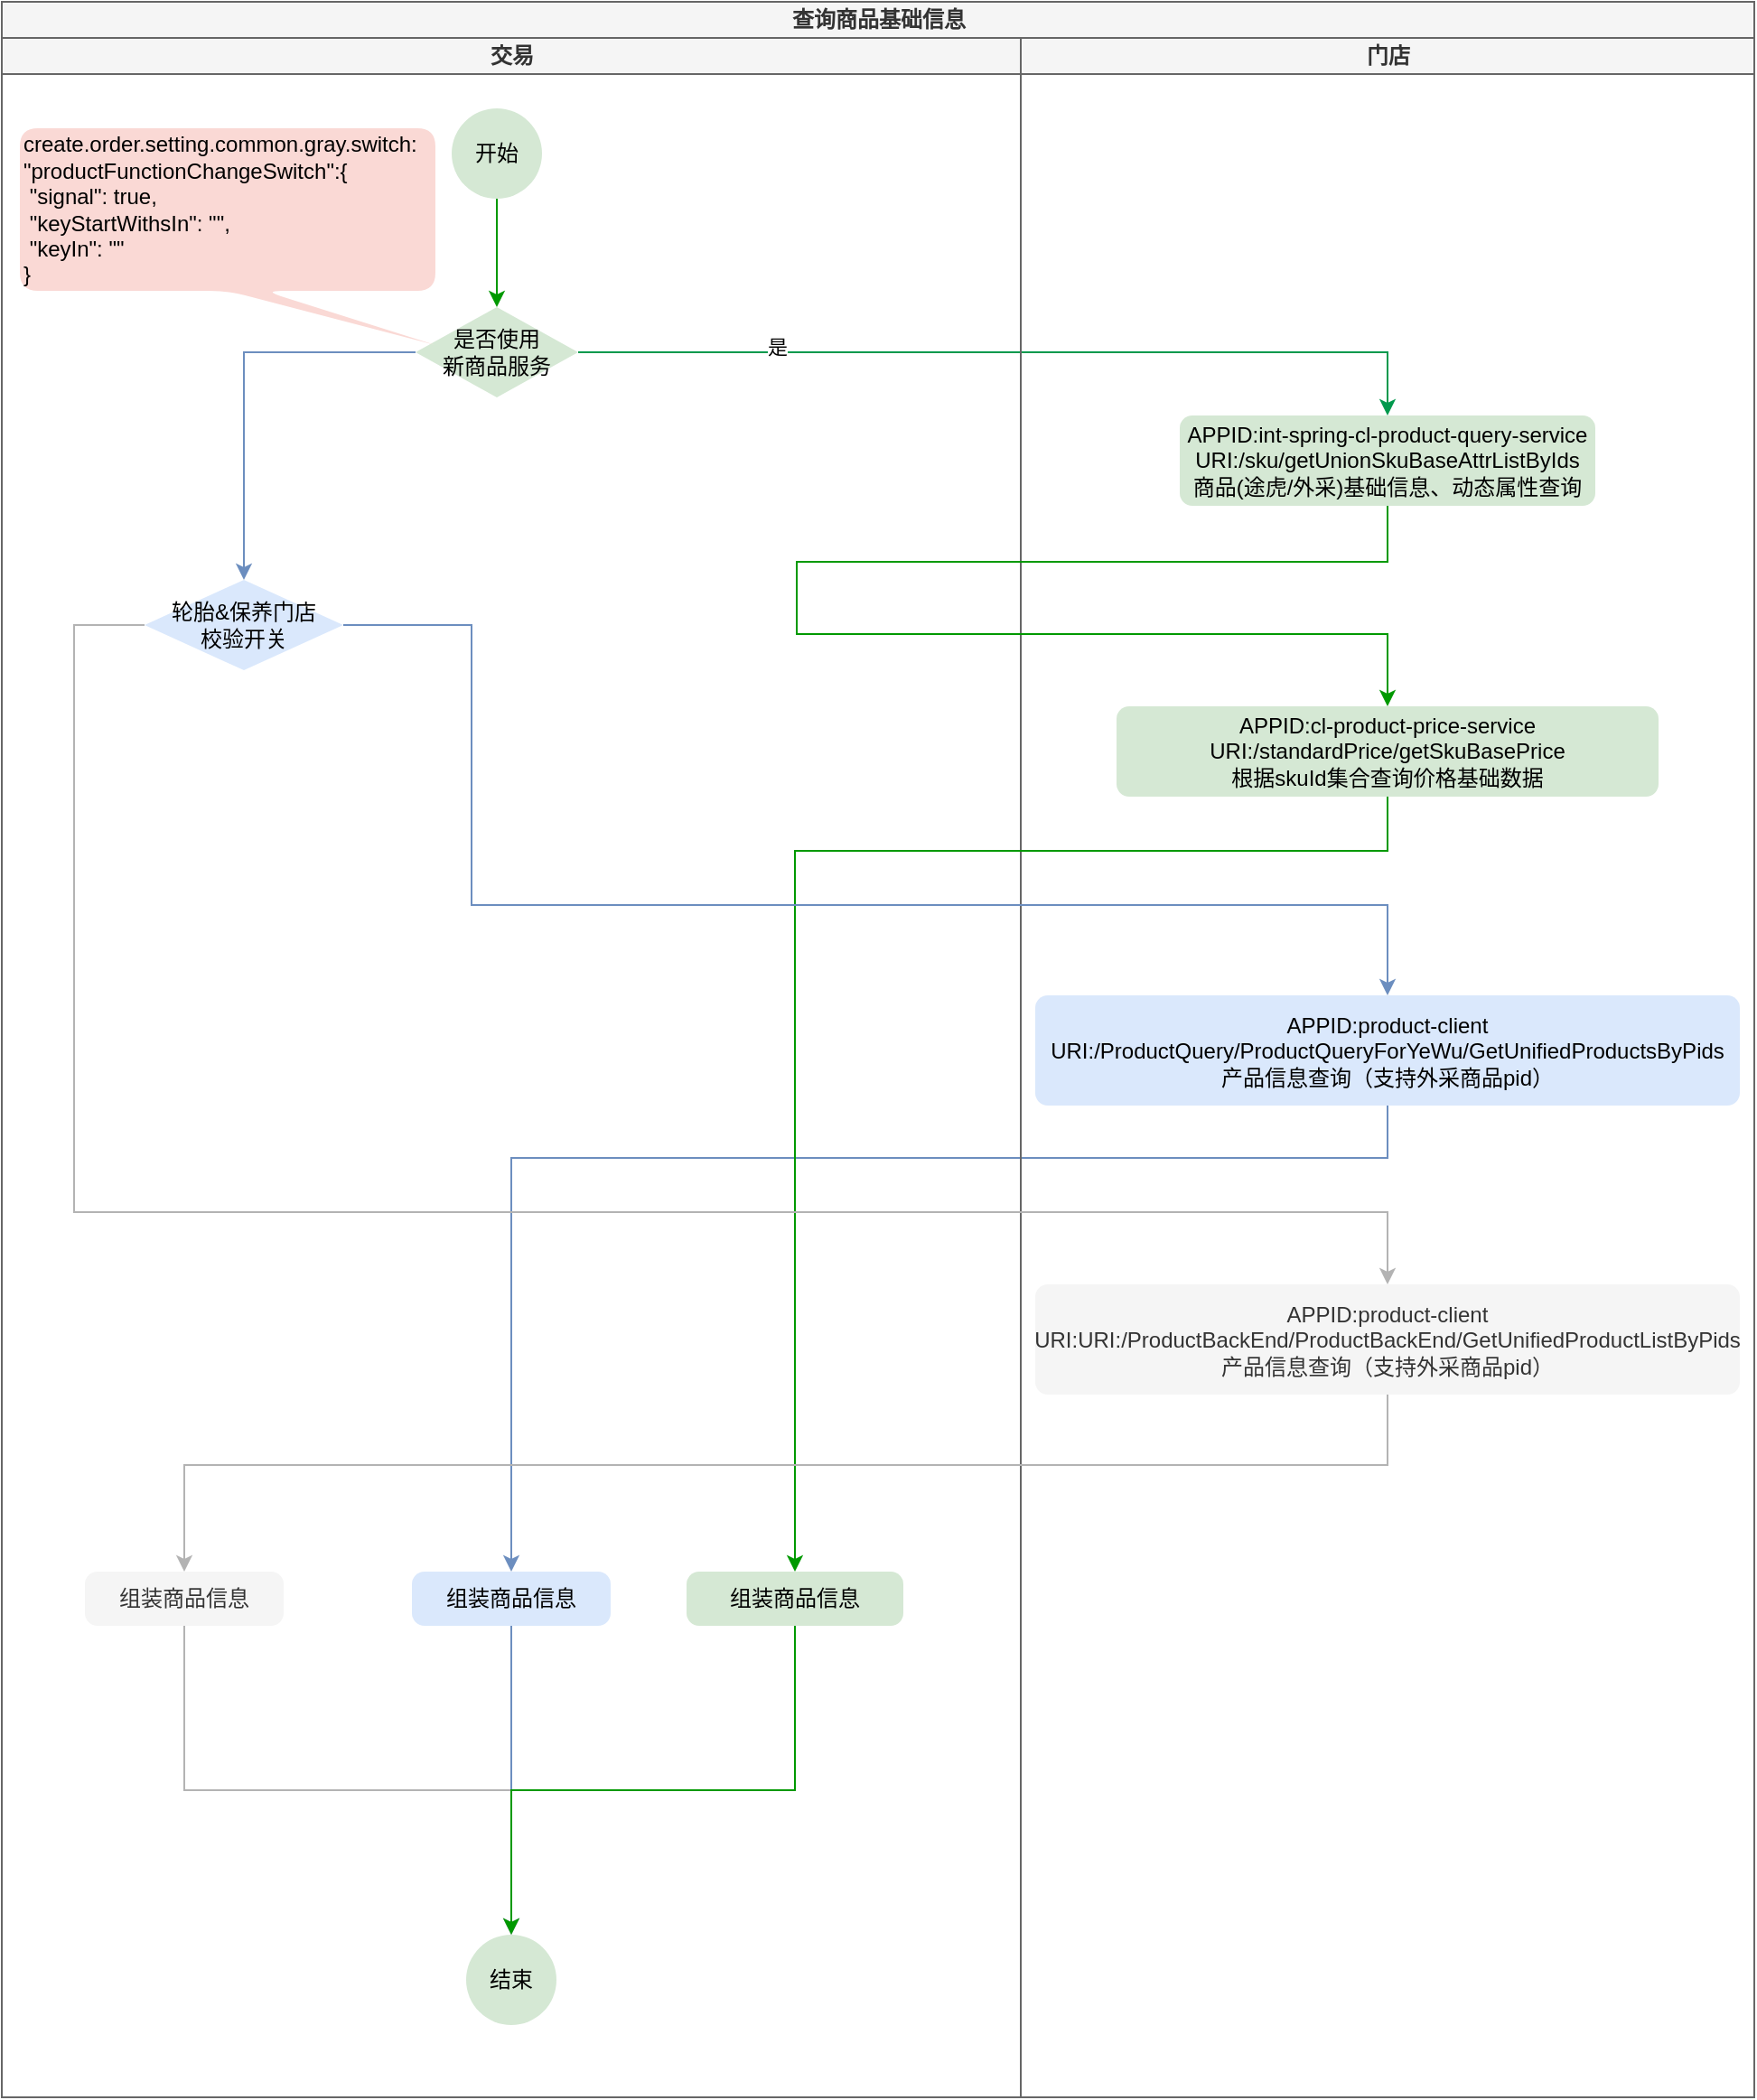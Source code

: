 <mxfile version="21.1.2" type="github">
  <diagram name="第 1 页" id="fzuB67d-d_6YTExcCb_5">
    <mxGraphModel dx="1434" dy="708" grid="1" gridSize="10" guides="1" tooltips="1" connect="1" arrows="1" fold="1" page="1" pageScale="1" pageWidth="827" pageHeight="1169" math="0" shadow="0">
      <root>
        <mxCell id="0" />
        <mxCell id="1" parent="0" />
        <mxCell id="9rEu4_szmAO7tUaO-d16-1" value="查询商品基础信息" style="swimlane;childLayout=stackLayout;resizeParent=1;resizeParentMax=0;startSize=20;html=1;strokeColor=#666666;fillColor=#f5f5f5;fontColor=#333333;" vertex="1" parent="1">
          <mxGeometry x="190" y="570" width="970" height="1160" as="geometry" />
        </mxCell>
        <mxCell id="9rEu4_szmAO7tUaO-d16-2" style="edgeStyle=orthogonalEdgeStyle;rounded=0;orthogonalLoop=1;jettySize=auto;html=1;exitX=1;exitY=0.5;exitDx=0;exitDy=0;exitPerimeter=0;strokeColor=#00994D;" edge="1" parent="9rEu4_szmAO7tUaO-d16-1" source="9rEu4_szmAO7tUaO-d16-16" target="9rEu4_szmAO7tUaO-d16-43">
          <mxGeometry relative="1" as="geometry" />
        </mxCell>
        <mxCell id="9rEu4_szmAO7tUaO-d16-3" value="是" style="edgeLabel;html=1;align=center;verticalAlign=middle;resizable=0;points=[];" vertex="1" connectable="0" parent="9rEu4_szmAO7tUaO-d16-2">
          <mxGeometry x="-0.545" y="3" relative="1" as="geometry">
            <mxPoint as="offset" />
          </mxGeometry>
        </mxCell>
        <mxCell id="9rEu4_szmAO7tUaO-d16-5" style="edgeStyle=orthogonalEdgeStyle;rounded=0;orthogonalLoop=1;jettySize=auto;html=1;exitX=0.5;exitY=1;exitDx=0;exitDy=0;strokeColor=#6C8EBF;entryX=0.5;entryY=0;entryDx=0;entryDy=0;" edge="1" parent="9rEu4_szmAO7tUaO-d16-1" source="9rEu4_szmAO7tUaO-d16-44" target="9rEu4_szmAO7tUaO-d16-18">
          <mxGeometry relative="1" as="geometry">
            <mxPoint x="80" y="730" as="targetPoint" />
            <Array as="points">
              <mxPoint x="767" y="640" />
              <mxPoint x="282" y="640" />
            </Array>
          </mxGeometry>
        </mxCell>
        <mxCell id="9rEu4_szmAO7tUaO-d16-13" value="交易" style="swimlane;startSize=20;html=1;fillColor=#f5f5f5;fontColor=#333333;strokeColor=#666666;" vertex="1" parent="9rEu4_szmAO7tUaO-d16-1">
          <mxGeometry y="20" width="564" height="1140" as="geometry" />
        </mxCell>
        <mxCell id="9rEu4_szmAO7tUaO-d16-15" value="开始" style="strokeWidth=1;html=1;shape=mxgraph.flowchart.start_2;whiteSpace=wrap;fillColor=#d5e8d4;strokeColor=none;" vertex="1" parent="9rEu4_szmAO7tUaO-d16-13">
          <mxGeometry x="249" y="39" width="50" height="50" as="geometry" />
        </mxCell>
        <mxCell id="9rEu4_szmAO7tUaO-d16-56" style="edgeStyle=orthogonalEdgeStyle;rounded=0;orthogonalLoop=1;jettySize=auto;html=1;exitX=0;exitY=0.5;exitDx=0;exitDy=0;exitPerimeter=0;strokeColor=#6C8EBF;" edge="1" parent="9rEu4_szmAO7tUaO-d16-13" source="9rEu4_szmAO7tUaO-d16-16" target="9rEu4_szmAO7tUaO-d16-55">
          <mxGeometry relative="1" as="geometry" />
        </mxCell>
        <mxCell id="9rEu4_szmAO7tUaO-d16-16" value="是否使用&lt;br&gt;新商品服务" style="strokeWidth=1;html=1;shape=mxgraph.flowchart.decision;whiteSpace=wrap;fillColor=#d5e8d4;strokeColor=none;" vertex="1" parent="9rEu4_szmAO7tUaO-d16-13">
          <mxGeometry x="229" y="149" width="90" height="50" as="geometry" />
        </mxCell>
        <mxCell id="9rEu4_szmAO7tUaO-d16-17" value="组装商品信息" style="rounded=1;whiteSpace=wrap;html=1;absoluteArcSize=1;arcSize=14;strokeWidth=1;align=center;strokeColor=none;fillColor=#d5e8d4;" vertex="1" parent="9rEu4_szmAO7tUaO-d16-13">
          <mxGeometry x="379" y="849" width="120" height="30" as="geometry" />
        </mxCell>
        <mxCell id="9rEu4_szmAO7tUaO-d16-104" style="edgeStyle=orthogonalEdgeStyle;rounded=0;orthogonalLoop=1;jettySize=auto;html=1;entryX=0.5;entryY=0;entryDx=0;entryDy=0;entryPerimeter=0;strokeColor=#6C8EBF;" edge="1" parent="9rEu4_szmAO7tUaO-d16-13" source="9rEu4_szmAO7tUaO-d16-18" target="9rEu4_szmAO7tUaO-d16-98">
          <mxGeometry relative="1" as="geometry" />
        </mxCell>
        <mxCell id="9rEu4_szmAO7tUaO-d16-18" value="组装商品信息" style="rounded=1;whiteSpace=wrap;html=1;absoluteArcSize=1;arcSize=14;strokeWidth=1;align=center;strokeColor=none;fillColor=#dae8fc;" vertex="1" parent="9rEu4_szmAO7tUaO-d16-13">
          <mxGeometry x="227" y="849" width="110" height="30" as="geometry" />
        </mxCell>
        <mxCell id="9rEu4_szmAO7tUaO-d16-37" style="edgeStyle=orthogonalEdgeStyle;rounded=0;orthogonalLoop=1;jettySize=auto;html=1;entryX=0.5;entryY=0;entryDx=0;entryDy=0;entryPerimeter=0;strokeColor=#009900;exitX=0.5;exitY=1;exitDx=0;exitDy=0;exitPerimeter=0;" edge="1" parent="9rEu4_szmAO7tUaO-d16-13" source="9rEu4_szmAO7tUaO-d16-15" target="9rEu4_szmAO7tUaO-d16-16">
          <mxGeometry relative="1" as="geometry">
            <mxPoint x="274" y="250" as="sourcePoint" />
          </mxGeometry>
        </mxCell>
        <mxCell id="9rEu4_szmAO7tUaO-d16-55" value="轮胎&amp;amp;保养门店&lt;br&gt;校验开关" style="strokeWidth=1;html=1;shape=mxgraph.flowchart.decision;whiteSpace=wrap;fillColor=#dae8fc;strokeColor=none;" vertex="1" parent="9rEu4_szmAO7tUaO-d16-13">
          <mxGeometry x="79" y="300" width="110" height="50" as="geometry" />
        </mxCell>
        <mxCell id="9rEu4_szmAO7tUaO-d16-103" style="edgeStyle=orthogonalEdgeStyle;rounded=0;orthogonalLoop=1;jettySize=auto;html=1;entryX=0.5;entryY=0;entryDx=0;entryDy=0;entryPerimeter=0;strokeColor=#B3B3B3;" edge="1" parent="9rEu4_szmAO7tUaO-d16-13" source="9rEu4_szmAO7tUaO-d16-97" target="9rEu4_szmAO7tUaO-d16-98">
          <mxGeometry relative="1" as="geometry">
            <mxPoint x="240" y="1010" as="targetPoint" />
            <Array as="points">
              <mxPoint x="101" y="970" />
              <mxPoint x="282" y="970" />
            </Array>
          </mxGeometry>
        </mxCell>
        <mxCell id="9rEu4_szmAO7tUaO-d16-97" value="组装商品信息" style="rounded=1;whiteSpace=wrap;html=1;absoluteArcSize=1;arcSize=14;strokeWidth=1;align=center;strokeColor=none;fillColor=#f5f5f5;fontColor=#333333;" vertex="1" parent="9rEu4_szmAO7tUaO-d16-13">
          <mxGeometry x="46" y="849" width="110" height="30" as="geometry" />
        </mxCell>
        <mxCell id="9rEu4_szmAO7tUaO-d16-98" value="结束" style="strokeWidth=1;html=1;shape=mxgraph.flowchart.start_2;whiteSpace=wrap;fillColor=#d5e8d4;strokeColor=none;" vertex="1" parent="9rEu4_szmAO7tUaO-d16-13">
          <mxGeometry x="257" y="1050" width="50" height="50" as="geometry" />
        </mxCell>
        <mxCell id="9rEu4_szmAO7tUaO-d16-105" style="edgeStyle=orthogonalEdgeStyle;rounded=0;orthogonalLoop=1;jettySize=auto;html=1;entryX=0.5;entryY=0;entryDx=0;entryDy=0;entryPerimeter=0;strokeColor=#009900;" edge="1" parent="9rEu4_szmAO7tUaO-d16-13" source="9rEu4_szmAO7tUaO-d16-17" target="9rEu4_szmAO7tUaO-d16-98">
          <mxGeometry relative="1" as="geometry">
            <Array as="points">
              <mxPoint x="439" y="970" />
              <mxPoint x="282" y="970" />
            </Array>
          </mxGeometry>
        </mxCell>
        <mxCell id="9rEu4_szmAO7tUaO-d16-108" value="create.order.setting.common.gray.switch:&lt;br&gt;&lt;div style=&quot;&quot;&gt;&quot;productFunctionChangeSwitch&quot;:&lt;span style=&quot;background-color: initial;&quot;&gt;{&lt;/span&gt;&lt;/div&gt;&lt;div style=&quot;&quot;&gt;&lt;span style=&quot;background-color: initial;&quot;&gt;&lt;span style=&quot;white-space: pre;&quot;&gt;	&lt;/span&gt;&quot;signal&quot;: true,&lt;/span&gt;&lt;/div&gt;&lt;div style=&quot;&quot;&gt;&lt;span style=&quot;white-space: pre;&quot;&gt;	&lt;/span&gt;&quot;keyStartWithsIn&quot;: &quot;&quot;,&lt;/div&gt;&lt;div style=&quot;&quot;&gt;&lt;span style=&quot;white-space: pre;&quot;&gt;	&lt;/span&gt;&quot;keyIn&quot;: &quot;&quot;&lt;/div&gt;&lt;div style=&quot;&quot;&gt;}&lt;br&gt;&lt;/div&gt;" style="shape=callout;whiteSpace=wrap;html=1;perimeter=calloutPerimeter;position2=1;fillColor=#fad9d5;strokeColor=none;rounded=1;align=left;" vertex="1" parent="9rEu4_szmAO7tUaO-d16-13">
          <mxGeometry x="10" y="50" width="230" height="120" as="geometry" />
        </mxCell>
        <mxCell id="9rEu4_szmAO7tUaO-d16-42" value="门店" style="swimlane;startSize=20;html=1;fillColor=#f5f5f5;fontColor=#333333;strokeColor=#666666;" vertex="1" parent="9rEu4_szmAO7tUaO-d16-1">
          <mxGeometry x="564" y="20" width="406" height="1140" as="geometry" />
        </mxCell>
        <mxCell id="9rEu4_szmAO7tUaO-d16-43" value="&lt;div&gt;&lt;div&gt;APPID:int-spring-cl-product-query-service&lt;/div&gt;&lt;div&gt;URI:/sku/getUnionSkuBaseAttrListByIds&lt;/div&gt;&lt;/div&gt;&lt;div&gt;商品(途虎/外采)基础信息、动态属性查询&lt;br&gt;&lt;/div&gt;" style="rounded=1;whiteSpace=wrap;html=1;absoluteArcSize=1;arcSize=14;strokeWidth=1;strokeColor=none;fillColor=#d5e8d4;" vertex="1" parent="9rEu4_szmAO7tUaO-d16-42">
          <mxGeometry x="88" y="209" width="230" height="50" as="geometry" />
        </mxCell>
        <mxCell id="9rEu4_szmAO7tUaO-d16-44" value="&lt;div&gt;&lt;div&gt;APPID:product-client&lt;/div&gt;&lt;div&gt;URI:/ProductQuery/ProductQueryForYeWu/GetUnifiedProductsByPids&lt;/div&gt;&lt;div&gt;产品信息查询（支持外采商品pid）&lt;/div&gt;&lt;/div&gt;" style="rounded=1;whiteSpace=wrap;html=1;absoluteArcSize=1;arcSize=14;strokeWidth=1;strokeColor=none;fillColor=#dae8fc;" vertex="1" parent="9rEu4_szmAO7tUaO-d16-42">
          <mxGeometry x="8" y="530" width="390" height="61" as="geometry" />
        </mxCell>
        <mxCell id="9rEu4_szmAO7tUaO-d16-53" value="&lt;div&gt;&lt;div&gt;APPID:cl-product-price-service&lt;/div&gt;&lt;div&gt;URI:/standardPrice/getSkuBasePrice&lt;/div&gt;&lt;/div&gt;&lt;div&gt;根据skuId集合查询价格基础数据&lt;br&gt;&lt;/div&gt;" style="rounded=1;whiteSpace=wrap;html=1;absoluteArcSize=1;arcSize=14;strokeWidth=1;strokeColor=none;fillColor=#d5e8d4;" vertex="1" parent="9rEu4_szmAO7tUaO-d16-42">
          <mxGeometry x="53" y="370" width="300" height="50" as="geometry" />
        </mxCell>
        <mxCell id="9rEu4_szmAO7tUaO-d16-4" style="edgeStyle=orthogonalEdgeStyle;rounded=0;orthogonalLoop=1;jettySize=auto;html=1;exitX=0.5;exitY=1;exitDx=0;exitDy=0;strokeColor=#009900;entryX=0.5;entryY=0;entryDx=0;entryDy=0;" edge="1" parent="9rEu4_szmAO7tUaO-d16-42" source="9rEu4_szmAO7tUaO-d16-43" target="9rEu4_szmAO7tUaO-d16-53">
          <mxGeometry relative="1" as="geometry">
            <mxPoint x="-154" y="330" as="targetPoint" />
            <Array as="points">
              <mxPoint x="203" y="290" />
              <mxPoint x="-124" y="290" />
              <mxPoint x="-124" y="330" />
              <mxPoint x="203" y="330" />
            </Array>
          </mxGeometry>
        </mxCell>
        <mxCell id="9rEu4_szmAO7tUaO-d16-100" value="&lt;div&gt;&lt;div&gt;APPID:product-client&lt;/div&gt;&lt;div&gt;URI:URI:/ProductBackEnd/ProductBackEnd/GetUnifiedProductListByPids&lt;/div&gt;&lt;div&gt;产品信息查询（支持外采商品pid）&lt;/div&gt;&lt;/div&gt;" style="rounded=1;whiteSpace=wrap;html=1;absoluteArcSize=1;arcSize=14;strokeWidth=1;strokeColor=none;fillColor=#f5f5f5;fontColor=#333333;" vertex="1" parent="9rEu4_szmAO7tUaO-d16-42">
          <mxGeometry x="8" y="690" width="390" height="61" as="geometry" />
        </mxCell>
        <mxCell id="9rEu4_szmAO7tUaO-d16-54" style="edgeStyle=orthogonalEdgeStyle;rounded=0;orthogonalLoop=1;jettySize=auto;html=1;strokeColor=#009900;entryX=0.5;entryY=0;entryDx=0;entryDy=0;exitX=0.5;exitY=1;exitDx=0;exitDy=0;" edge="1" parent="9rEu4_szmAO7tUaO-d16-1" source="9rEu4_szmAO7tUaO-d16-53" target="9rEu4_szmAO7tUaO-d16-17">
          <mxGeometry relative="1" as="geometry">
            <mxPoint x="410" y="510" as="targetPoint" />
            <Array as="points">
              <mxPoint x="767" y="470" />
              <mxPoint x="439" y="470" />
            </Array>
          </mxGeometry>
        </mxCell>
        <mxCell id="9rEu4_szmAO7tUaO-d16-57" style="edgeStyle=orthogonalEdgeStyle;rounded=0;orthogonalLoop=1;jettySize=auto;html=1;exitX=1;exitY=0.5;exitDx=0;exitDy=0;exitPerimeter=0;entryX=0.5;entryY=0;entryDx=0;entryDy=0;strokeColor=#6C8EBF;" edge="1" parent="9rEu4_szmAO7tUaO-d16-1" source="9rEu4_szmAO7tUaO-d16-55" target="9rEu4_szmAO7tUaO-d16-44">
          <mxGeometry relative="1" as="geometry">
            <Array as="points">
              <mxPoint x="260" y="345" />
              <mxPoint x="260" y="500" />
              <mxPoint x="767" y="500" />
            </Array>
          </mxGeometry>
        </mxCell>
        <mxCell id="9rEu4_szmAO7tUaO-d16-101" style="edgeStyle=orthogonalEdgeStyle;rounded=0;orthogonalLoop=1;jettySize=auto;html=1;exitX=0;exitY=0.5;exitDx=0;exitDy=0;exitPerimeter=0;strokeColor=#B3B3B3;" edge="1" parent="9rEu4_szmAO7tUaO-d16-1" source="9rEu4_szmAO7tUaO-d16-55" target="9rEu4_szmAO7tUaO-d16-100">
          <mxGeometry relative="1" as="geometry">
            <Array as="points">
              <mxPoint x="40" y="345" />
              <mxPoint x="40" y="670" />
              <mxPoint x="767" y="670" />
            </Array>
          </mxGeometry>
        </mxCell>
        <mxCell id="9rEu4_szmAO7tUaO-d16-102" style="edgeStyle=orthogonalEdgeStyle;rounded=0;orthogonalLoop=1;jettySize=auto;html=1;entryX=0.5;entryY=0;entryDx=0;entryDy=0;strokeColor=#B3B3B3;" edge="1" parent="9rEu4_szmAO7tUaO-d16-1" source="9rEu4_szmAO7tUaO-d16-100" target="9rEu4_szmAO7tUaO-d16-97">
          <mxGeometry relative="1" as="geometry">
            <Array as="points">
              <mxPoint x="767" y="810" />
              <mxPoint x="101" y="810" />
            </Array>
          </mxGeometry>
        </mxCell>
      </root>
    </mxGraphModel>
  </diagram>
</mxfile>
